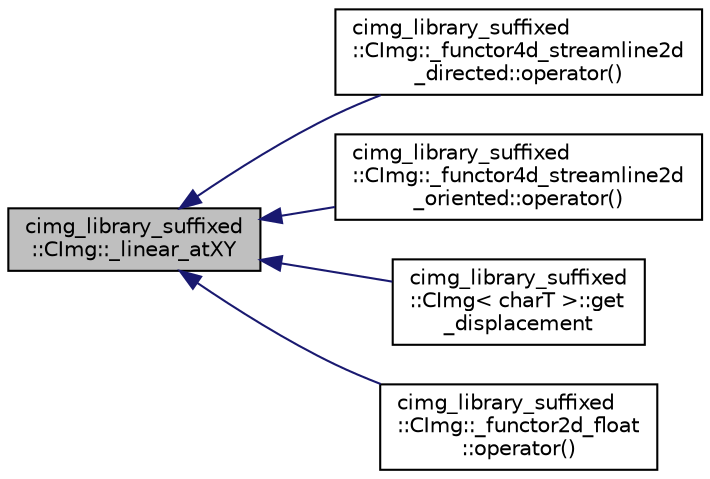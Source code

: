 digraph "cimg_library_suffixed::CImg::_linear_atXY"
{
  edge [fontname="Helvetica",fontsize="10",labelfontname="Helvetica",labelfontsize="10"];
  node [fontname="Helvetica",fontsize="10",shape=record];
  rankdir="LR";
  Node166 [label="cimg_library_suffixed\l::CImg::_linear_atXY",height=0.2,width=0.4,color="black", fillcolor="grey75", style="filled", fontcolor="black"];
  Node166 -> Node167 [dir="back",color="midnightblue",fontsize="10",style="solid",fontname="Helvetica"];
  Node167 [label="cimg_library_suffixed\l::CImg::_functor4d_streamline2d\l_directed::operator()",height=0.2,width=0.4,color="black", fillcolor="white", style="filled",URL="$structcimg__library__suffixed_1_1_c_img_1_1__functor4d__streamline2d__directed.html#a76002cc085d76e1d4e1f24e151849790"];
  Node166 -> Node168 [dir="back",color="midnightblue",fontsize="10",style="solid",fontname="Helvetica"];
  Node168 [label="cimg_library_suffixed\l::CImg::_functor4d_streamline2d\l_oriented::operator()",height=0.2,width=0.4,color="black", fillcolor="white", style="filled",URL="$structcimg__library__suffixed_1_1_c_img_1_1__functor4d__streamline2d__oriented.html#aaf4ebdef352f0c57658a8ca758633519"];
  Node166 -> Node169 [dir="back",color="midnightblue",fontsize="10",style="solid",fontname="Helvetica"];
  Node169 [label="cimg_library_suffixed\l::CImg\< charT \>::get\l_displacement",height=0.2,width=0.4,color="black", fillcolor="white", style="filled",URL="$structcimg__library__suffixed_1_1_c_img.html#a91ec1cd09114c4018a78e4ea0b2df386",tooltip="Estimate displacement field between two images . "];
  Node166 -> Node170 [dir="back",color="midnightblue",fontsize="10",style="solid",fontname="Helvetica"];
  Node170 [label="cimg_library_suffixed\l::CImg::_functor2d_float\l::operator()",height=0.2,width=0.4,color="black", fillcolor="white", style="filled",URL="$structcimg__library__suffixed_1_1_c_img_1_1__functor2d__float.html#a07d3963f01f4588d37b9d5de00ce686c"];
}
